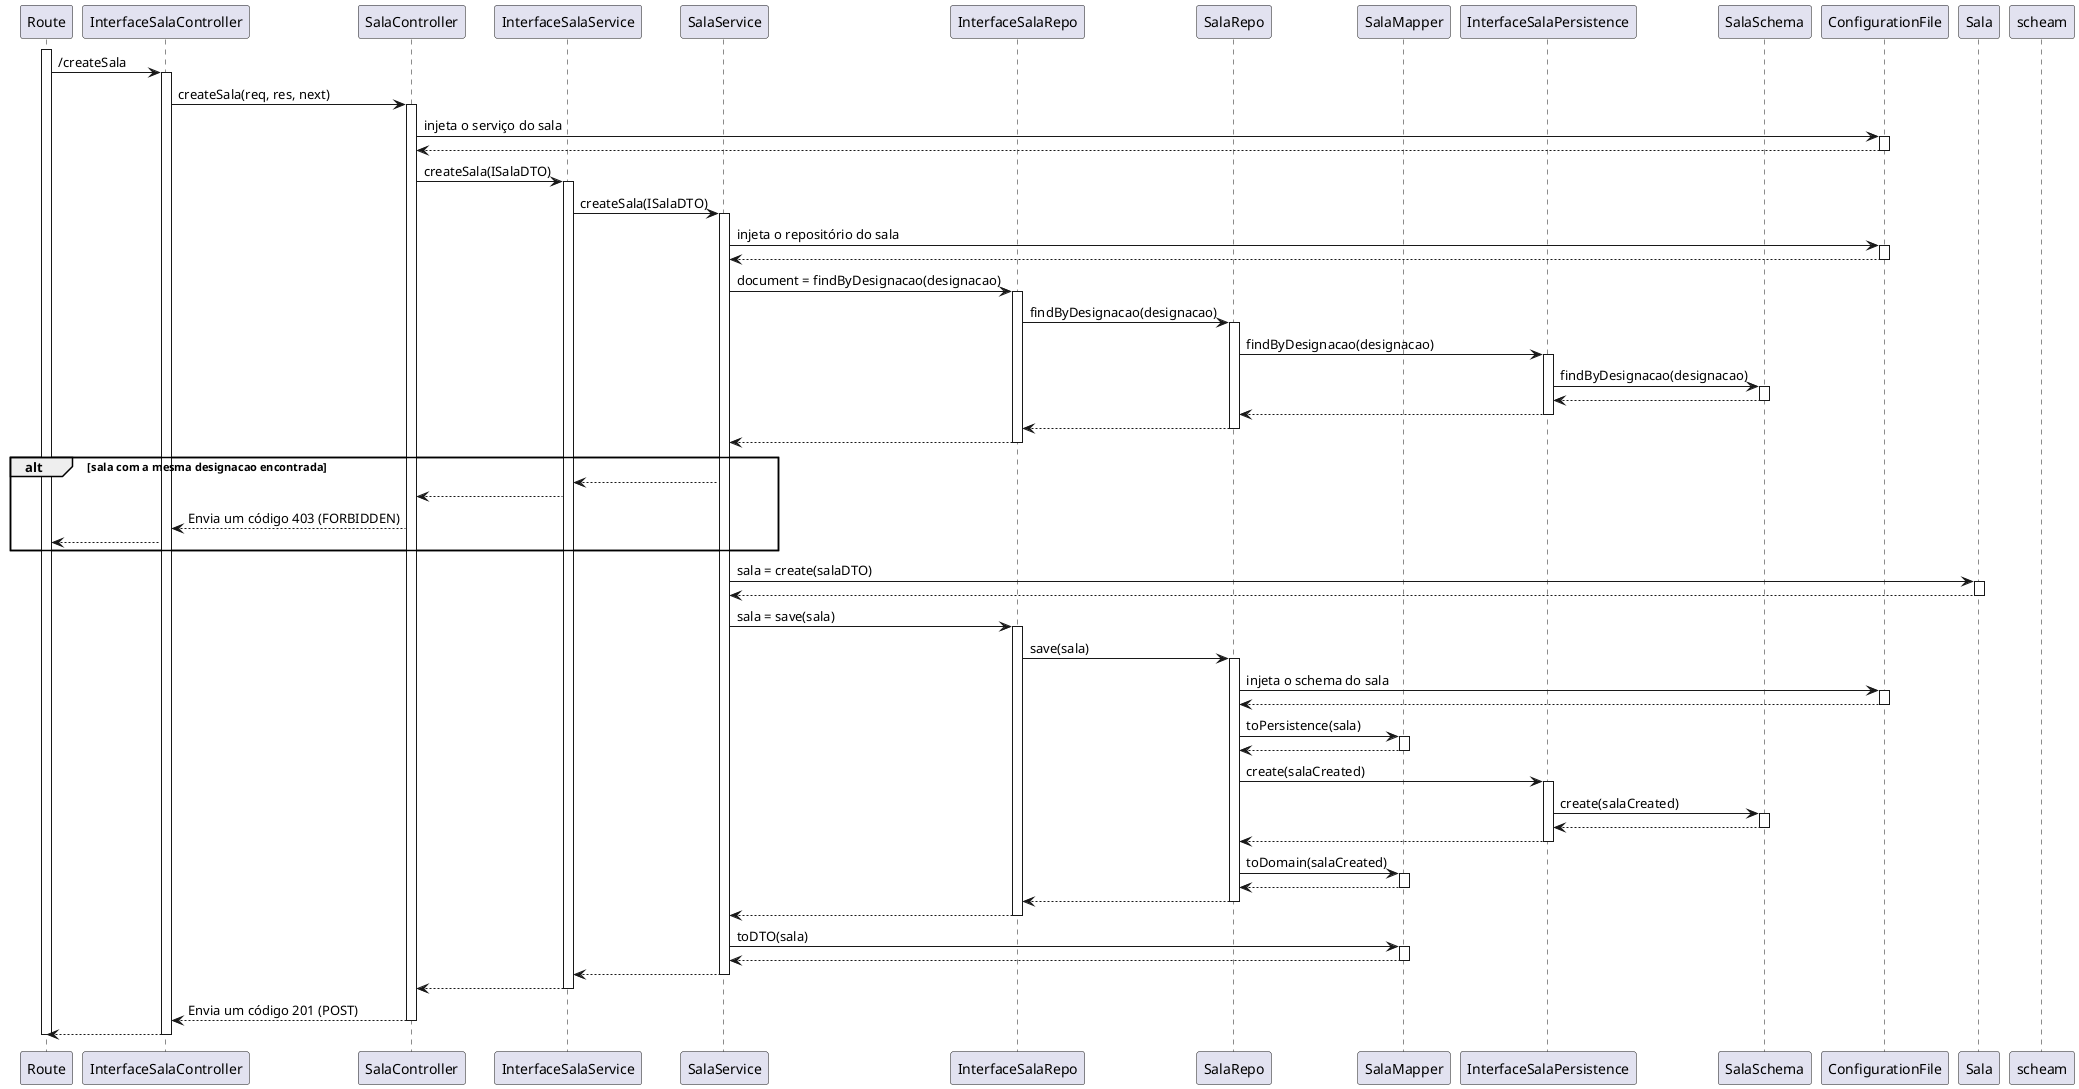 @startuml sd

participant Route as route
participant InterfaceSalaController as ictrl
participant SalaController as ctrl
participant InterfaceSalaService as isvc
participant SalaService as svc
participant InterfaceSalaRepo as irepo
participant SalaRepo as repo
participant SalaMapper as mapper
participant InterfaceSalaPersistence as ischema
participant SalaSchema as schema
participant ConfigurationFile as conf
participant Sala as model

activate route
route -> ictrl : /createSala
activate ictrl
ictrl -> ctrl : createSala(req, res, next)
activate ctrl
ctrl -> conf : injeta o serviço do sala
activate conf
conf --> ctrl
deactivate conf
ctrl -> isvc : createSala(ISalaDTO)
activate isvc
isvc -> svc : createSala(ISalaDTO)
activate svc
svc -> conf : injeta o repositório do sala
activate conf
conf --> svc
deactivate conf
svc -> irepo : document = findByDesignacao(designacao)
activate irepo
irepo -> repo : findByDesignacao(designacao)
activate repo
repo -> ischema : findByDesignacao(designacao)
activate ischema
ischema -> schema : findByDesignacao(designacao)
activate schema
schema --> ischema
deactivate schema
ischema --> repo
deactivate ischema
repo --> irepo
deactivate repo
irepo --> svc
deactivate irepo
alt sala com a mesma designacao encontrada
    svc --> isvc
    'deactivate svc
    isvc --> ctrl
    'deactivate isvc
    ctrl --> ictrl : Envia um código 403 (FORBIDDEN)
    'deactivate ctrl
    ictrl --> route
end
svc -> model : sala = create(salaDTO)
activate model
model --> svc
deactivate model
svc -> irepo : sala = save(sala)
activate irepo
irepo -> repo : save(sala)
activate repo
repo -> conf : injeta o schema do sala
activate conf
conf --> repo
deactivate conf
repo -> mapper : toPersistence(sala)
activate mapper
mapper --> repo
deactivate mapper
repo -> ischema : create(salaCreated)
activate ischema 
ischema -> schema : create(salaCreated)
activate schema
schema --> ischema
deactivate schema
deactivate scheam
ischema --> repo
deactivate ischema
repo -> mapper : toDomain(salaCreated)
activate mapper
mapper --> repo
deactivate mapper
repo --> irepo
deactivate repo
irepo --> svc
deactivate irepo
svc -> mapper : toDTO(sala)
activate mapper
mapper --> svc
deactivate mapper
svc --> isvc
deactivate svc
isvc --> ctrl
deactivate isvc
ctrl --> ictrl : Envia um código 201 (POST)

deactivate ctrl
ictrl --> route
deactivate ictrl
deactivate route



@enduml